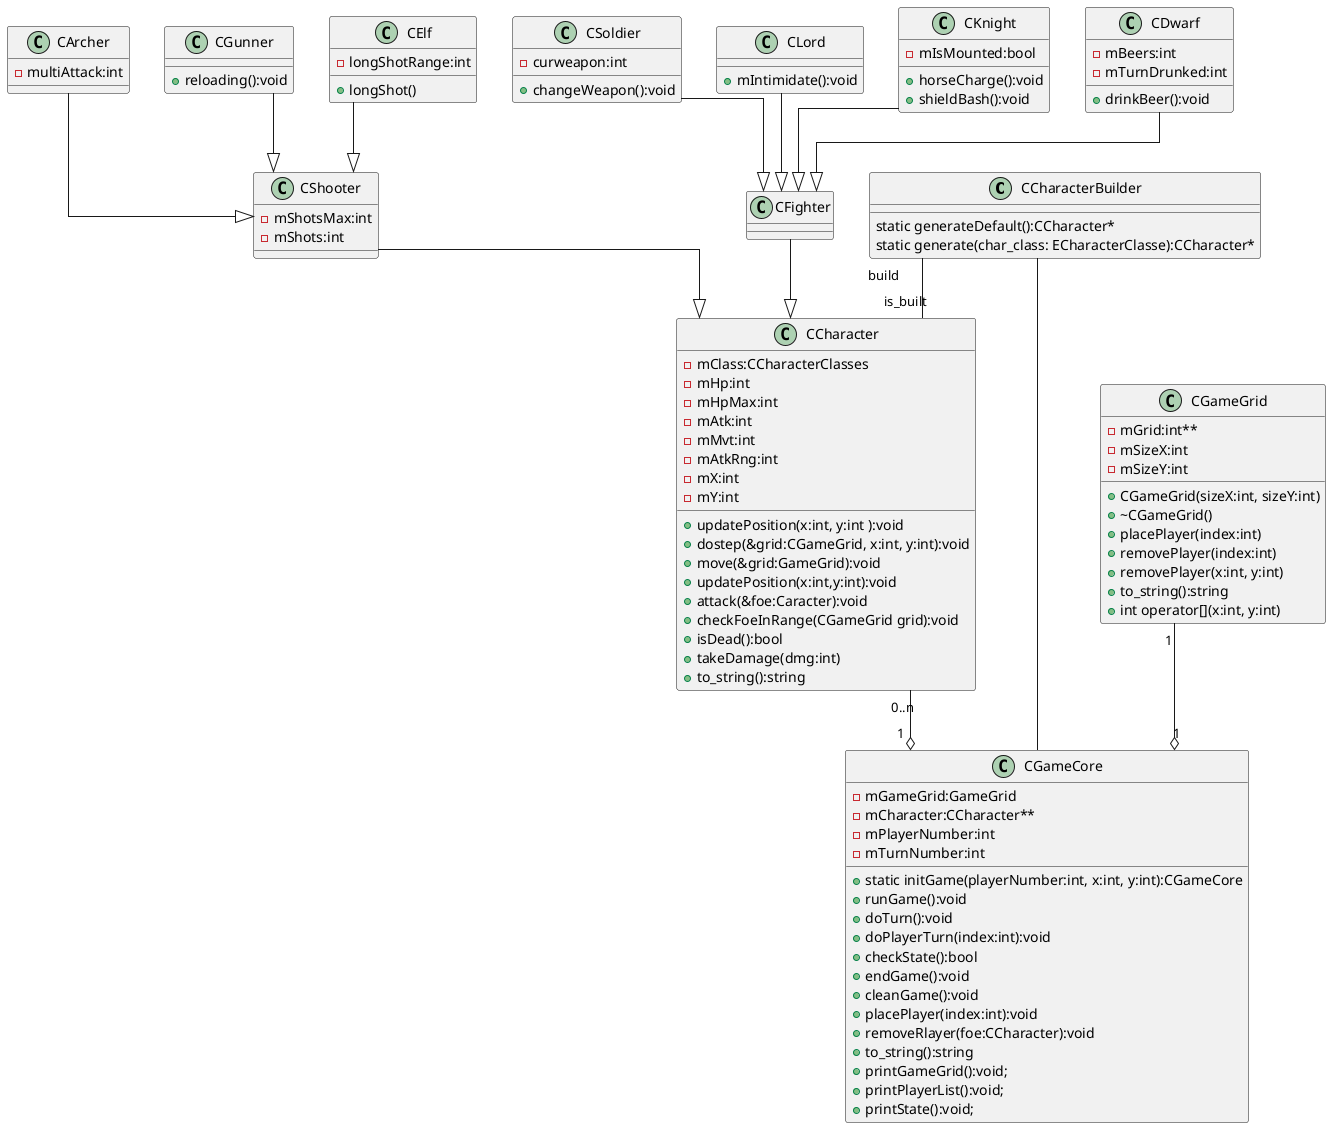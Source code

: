 @startuml battle_royal
skinparam Linetype ortho
	class CCharacterBuilder {
		static generateDefault():CCharacter*
		static generate(char_class: ECharacterClasse):CCharacter*
	}

	class CGameGrid {
		-mGrid:int**
		-mSizeX:int
		-mSizeY:int
		+CGameGrid(sizeX:int, sizeY:int)
		+\~CGameGrid()
		+placePlayer(index:int)
		+removePlayer(index:int)
		+removePlayer(x:int, y:int)
		+to_string():string
		+int operator[](x:int, y:int)
		' printGrid()
		' checkForFoe()
	}

	class CCharacter {
		- mClass:CCharacterClasses
		- mHp:int
		- mHpMax:int
		- mAtk:int
		- mMvt:int
		- mAtkRng:int
		- mX:int
		- mY:int
		+updatePosition(x:int, y:int ):void
		+dostep(&grid:CGameGrid, x:int, y:int):void
		+move(&grid:GameGrid):void
		+updatePosition(x:int,y:int):void
		+attack(&foe:Caracter):void
		+checkFoeInRange(CGameGrid grid):void
		+isDead():bool
		+takeDamage(dmg:int)
		+to_string():string
		
	}

	class CGameCore {
		-mGameGrid:GameGrid
		-mCharacter:CCharacter**
		-mPlayerNumber:int
		-mTurnNumber:int
		+static initGame(playerNumber:int, x:int, y:int):CGameCore
		+runGame():void
		+doTurn():void
		+doPlayerTurn(index:int):void
		+checkState():bool
		+endGame():void
		+cleanGame():void
		+placePlayer(index:int):void
		+removeRlayer(foe:CCharacter):void
		+to_string():string
		+printGameGrid():void;
		+printPlayerList():void;
		+printState():void;
	}

	class CArcher {
		-multiAttack:int
	}

	class CGunner {
		+reloading():void
	}

	class CElf {
		-longShotRange:int
		+longShot()
	}
	' shooter -----

	class CSoldier {
		-curweapon:int
		+changeWeapon():void
	}

	class CLord {
		+mIntimidate():void
	}

	class CKnight {
		-mIsMounted:bool
		+horseCharge():void
		+shieldBash():void
	}

	class CDwarf {
		-mBeers:int
		-mTurnDrunked:int
		+drinkBeer():void
	}
	' fighter -----

	class CShooter {
		-mShotsMax:int
		-mShots:int
	}
	
	class CFighter {

	}
' ------------------------------- 

	CCharacterBuilder "build" -- "is_built" CCharacter 
	CCharacterBuilder -- CGameCore 
	CArcher --|> CShooter 
	CGunner --|> CShooter
	CElf --|> CShooter
	CSoldier --|> CFighter
	CLord --|> CFighter
	CKnight --|> CFighter
	CDwarf --|> CFighter
	CShooter --|> CCharacter
	CFighter --|> CCharacter
	CCharacter "0..n" --o "1" CGameCore
	CGameGrid "1" --o "1" CGameCore
@endif